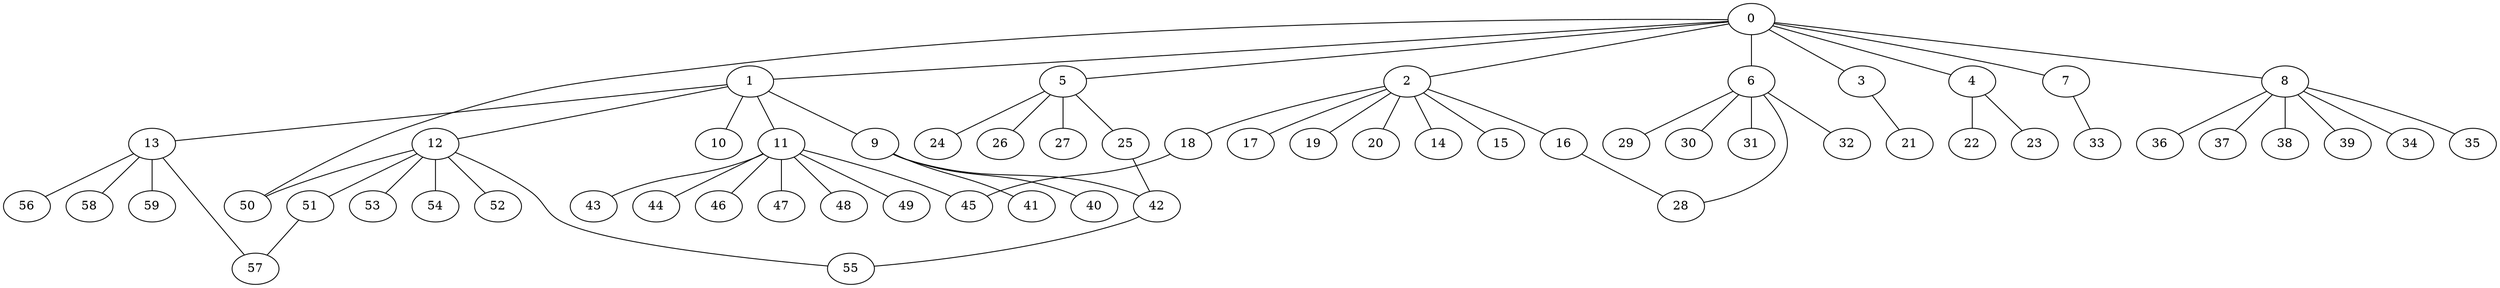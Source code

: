 
graph graphname {
    0 -- 1
0 -- 2
0 -- 3
0 -- 4
0 -- 5
0 -- 6
0 -- 7
0 -- 8
0 -- 50
1 -- 9
1 -- 10
1 -- 11
1 -- 12
1 -- 13
2 -- 14
2 -- 15
2 -- 16
2 -- 17
2 -- 18
2 -- 19
2 -- 20
3 -- 21
4 -- 22
4 -- 23
5 -- 24
5 -- 26
5 -- 27
5 -- 25
6 -- 32
6 -- 28
6 -- 29
6 -- 30
6 -- 31
7 -- 33
8 -- 34
8 -- 35
8 -- 36
8 -- 37
8 -- 38
8 -- 39
9 -- 40
9 -- 42
9 -- 41
11 -- 43
11 -- 44
11 -- 45
11 -- 46
11 -- 47
11 -- 48
11 -- 49
12 -- 50
12 -- 51
12 -- 52
12 -- 53
12 -- 54
12 -- 55
13 -- 56
13 -- 58
13 -- 59
13 -- 57
16 -- 28
18 -- 45
25 -- 42
42 -- 55
51 -- 57

}
